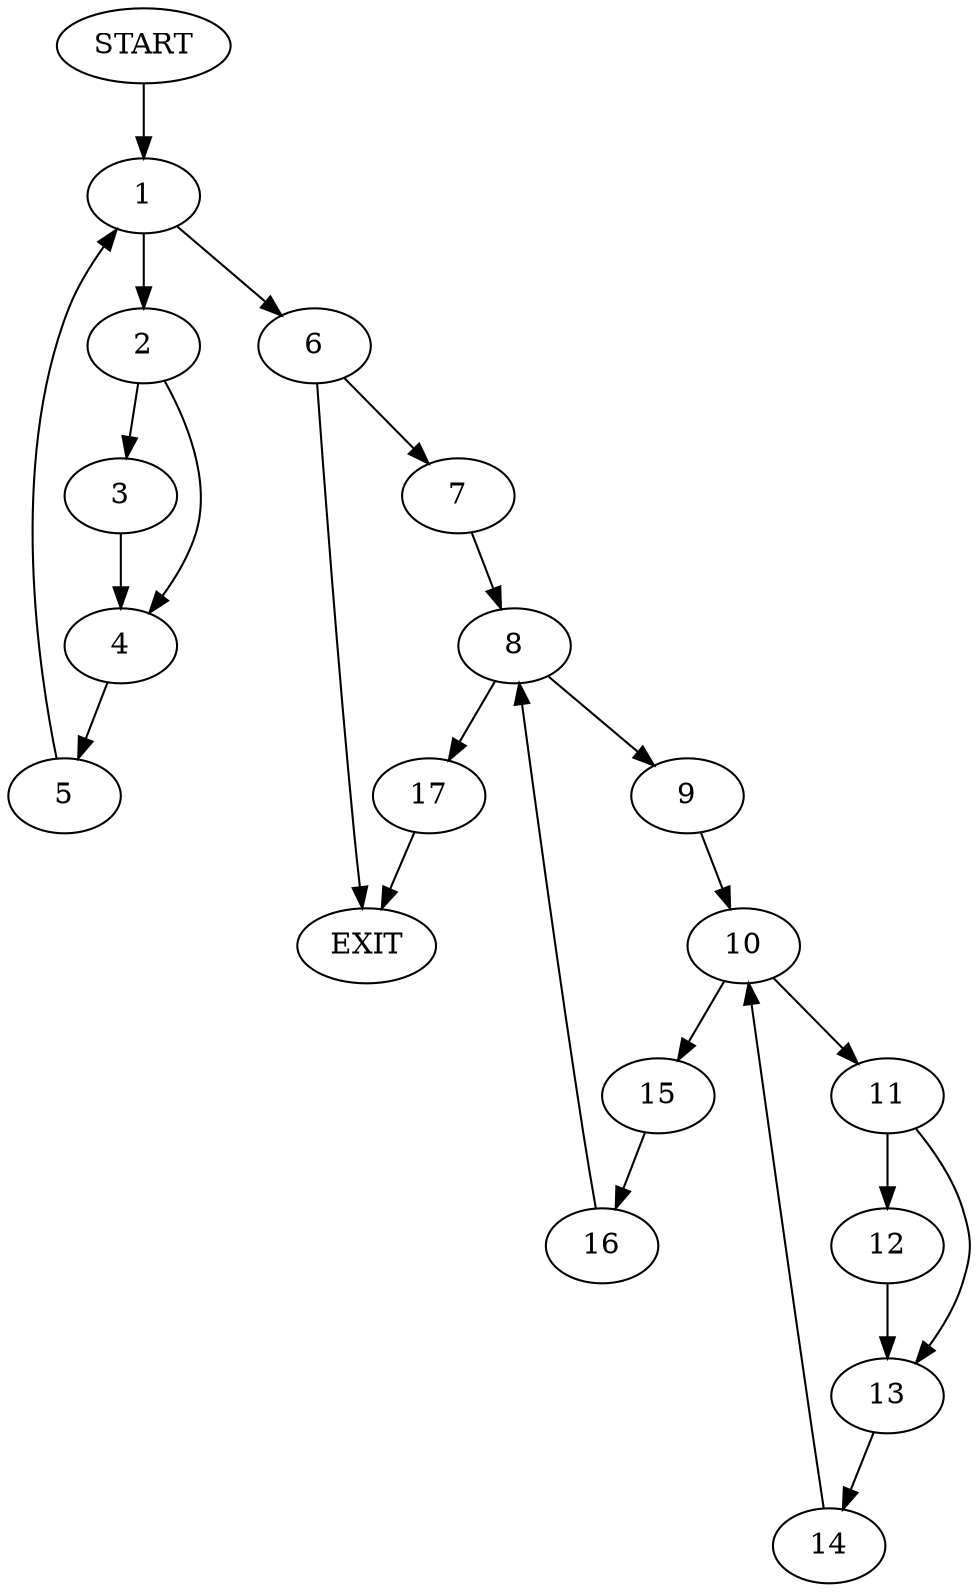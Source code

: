 digraph { 
0 [label="START"];
1;
2;
3;
4;
5;
6;
7;
8;
9;
10;
11;
12;
13;
14;
15;
16;
17;
18[label="EXIT"];
0 -> 1;
1 -> 2;
1 -> 6;
2 -> 4;
2 -> 3;
3 -> 4;
4 -> 5;
5 -> 1;
6 -> 7;
6 -> 18;
7 -> 8;
8 -> 9;
8 -> 17;
9 -> 10;
10 -> 11;
10 -> 15;
11 -> 13;
11 -> 12;
12 -> 13;
13 -> 14;
14 -> 10;
15 -> 16;
16 -> 8;
17 -> 18;
}
